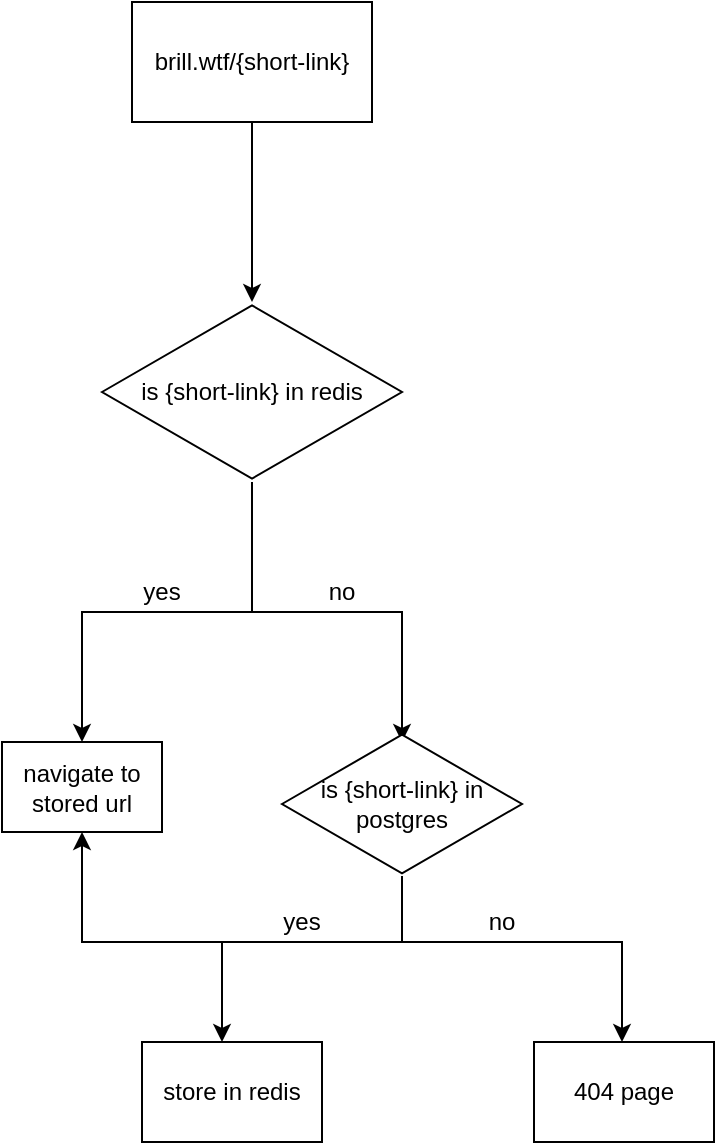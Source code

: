 <mxfile version="13.10.6" type="github">
  <diagram id="S-Mc7KpMVxWA-386lXMZ" name="Page-1">
    <mxGraphModel dx="448" dy="840" grid="1" gridSize="10" guides="1" tooltips="1" connect="1" arrows="1" fold="1" page="1" pageScale="1" pageWidth="850" pageHeight="1100" math="0" shadow="0">
      <root>
        <mxCell id="0" />
        <mxCell id="1" parent="0" />
        <mxCell id="mQkKS2pTwM-4bz6a02_7-39" style="edgeStyle=orthogonalEdgeStyle;rounded=0;orthogonalLoop=1;jettySize=auto;html=1;startArrow=none;startFill=0;" edge="1" parent="1" source="mQkKS2pTwM-4bz6a02_7-35" target="mQkKS2pTwM-4bz6a02_7-38">
          <mxGeometry relative="1" as="geometry">
            <Array as="points">
              <mxPoint x="1001" y="170" />
              <mxPoint x="1001" y="170" />
            </Array>
          </mxGeometry>
        </mxCell>
        <mxCell id="mQkKS2pTwM-4bz6a02_7-35" value="brill.wtf/{short-link}" style="rounded=0;whiteSpace=wrap;html=1;" vertex="1" parent="1">
          <mxGeometry x="941" y="50" width="120" height="60" as="geometry" />
        </mxCell>
        <mxCell id="mQkKS2pTwM-4bz6a02_7-40" style="edgeStyle=orthogonalEdgeStyle;rounded=0;orthogonalLoop=1;jettySize=auto;html=1;startArrow=none;startFill=0;" edge="1" parent="1" source="mQkKS2pTwM-4bz6a02_7-38">
          <mxGeometry relative="1" as="geometry">
            <mxPoint x="916" y="420" as="targetPoint" />
            <Array as="points">
              <mxPoint x="1001" y="355" />
              <mxPoint x="916" y="355" />
            </Array>
          </mxGeometry>
        </mxCell>
        <mxCell id="mQkKS2pTwM-4bz6a02_7-38" value="is {short-link} in redis" style="html=1;whiteSpace=wrap;aspect=fixed;shape=isoRectangle;" vertex="1" parent="1">
          <mxGeometry x="926" y="200" width="150" height="90" as="geometry" />
        </mxCell>
        <mxCell id="mQkKS2pTwM-4bz6a02_7-41" value="yes" style="text;html=1;strokeColor=none;fillColor=none;align=center;verticalAlign=middle;whiteSpace=wrap;rounded=0;" vertex="1" parent="1">
          <mxGeometry x="936" y="335" width="40" height="20" as="geometry" />
        </mxCell>
        <mxCell id="mQkKS2pTwM-4bz6a02_7-42" style="edgeStyle=orthogonalEdgeStyle;rounded=0;orthogonalLoop=1;jettySize=auto;html=1;startArrow=none;startFill=0;" edge="1" parent="1">
          <mxGeometry relative="1" as="geometry">
            <mxPoint x="1075.99" y="420" as="targetPoint" />
            <mxPoint x="1000.997" y="290" as="sourcePoint" />
            <Array as="points">
              <mxPoint x="1000.99" y="355" />
              <mxPoint x="1075.99" y="355" />
              <mxPoint x="1075.99" y="420" />
            </Array>
          </mxGeometry>
        </mxCell>
        <mxCell id="mQkKS2pTwM-4bz6a02_7-43" value="no" style="text;html=1;strokeColor=none;fillColor=none;align=center;verticalAlign=middle;whiteSpace=wrap;rounded=0;" vertex="1" parent="1">
          <mxGeometry x="1026" y="335" width="40" height="20" as="geometry" />
        </mxCell>
        <mxCell id="mQkKS2pTwM-4bz6a02_7-44" value="navigate to stored url" style="rounded=0;whiteSpace=wrap;html=1;" vertex="1" parent="1">
          <mxGeometry x="876" y="420" width="80" height="45" as="geometry" />
        </mxCell>
        <mxCell id="mQkKS2pTwM-4bz6a02_7-46" style="edgeStyle=orthogonalEdgeStyle;rounded=0;orthogonalLoop=1;jettySize=auto;html=1;startArrow=none;startFill=0;" edge="1" parent="1" source="mQkKS2pTwM-4bz6a02_7-45">
          <mxGeometry relative="1" as="geometry">
            <mxPoint x="986" y="570" as="targetPoint" />
            <Array as="points">
              <mxPoint x="1076" y="520" />
              <mxPoint x="986" y="520" />
            </Array>
          </mxGeometry>
        </mxCell>
        <mxCell id="mQkKS2pTwM-4bz6a02_7-48" style="edgeStyle=orthogonalEdgeStyle;rounded=0;orthogonalLoop=1;jettySize=auto;html=1;entryX=0.5;entryY=1;entryDx=0;entryDy=0;startArrow=none;startFill=0;" edge="1" parent="1" source="mQkKS2pTwM-4bz6a02_7-45" target="mQkKS2pTwM-4bz6a02_7-44">
          <mxGeometry relative="1" as="geometry">
            <Array as="points">
              <mxPoint x="1076" y="520" />
              <mxPoint x="916" y="520" />
            </Array>
          </mxGeometry>
        </mxCell>
        <mxCell id="mQkKS2pTwM-4bz6a02_7-50" style="edgeStyle=orthogonalEdgeStyle;rounded=0;orthogonalLoop=1;jettySize=auto;html=1;startArrow=none;startFill=0;" edge="1" parent="1" source="mQkKS2pTwM-4bz6a02_7-45">
          <mxGeometry relative="1" as="geometry">
            <mxPoint x="1186" y="570" as="targetPoint" />
            <Array as="points">
              <mxPoint x="1076" y="520" />
              <mxPoint x="1186" y="520" />
            </Array>
          </mxGeometry>
        </mxCell>
        <mxCell id="mQkKS2pTwM-4bz6a02_7-45" value="is {short-link} in postgres" style="html=1;whiteSpace=wrap;aspect=fixed;shape=isoRectangle;" vertex="1" parent="1">
          <mxGeometry x="1016" y="415" width="120" height="72" as="geometry" />
        </mxCell>
        <mxCell id="mQkKS2pTwM-4bz6a02_7-47" value="yes" style="text;html=1;strokeColor=none;fillColor=none;align=center;verticalAlign=middle;whiteSpace=wrap;rounded=0;" vertex="1" parent="1">
          <mxGeometry x="1006" y="500" width="40" height="20" as="geometry" />
        </mxCell>
        <mxCell id="mQkKS2pTwM-4bz6a02_7-49" value="store in redis" style="rounded=0;whiteSpace=wrap;html=1;" vertex="1" parent="1">
          <mxGeometry x="946" y="570" width="90" height="50" as="geometry" />
        </mxCell>
        <mxCell id="mQkKS2pTwM-4bz6a02_7-51" value="no" style="text;html=1;strokeColor=none;fillColor=none;align=center;verticalAlign=middle;whiteSpace=wrap;rounded=0;" vertex="1" parent="1">
          <mxGeometry x="1106" y="500" width="40" height="20" as="geometry" />
        </mxCell>
        <mxCell id="mQkKS2pTwM-4bz6a02_7-52" value="404 page" style="rounded=0;whiteSpace=wrap;html=1;" vertex="1" parent="1">
          <mxGeometry x="1142" y="570" width="90" height="50" as="geometry" />
        </mxCell>
      </root>
    </mxGraphModel>
  </diagram>
</mxfile>
